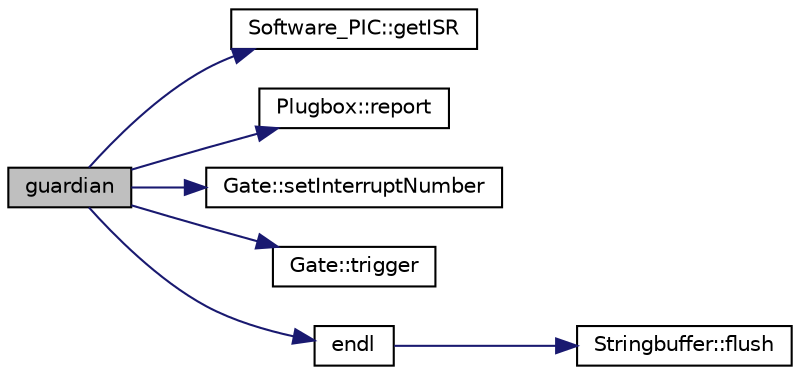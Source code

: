 digraph G
{
  bgcolor="transparent";
  edge [fontname="Helvetica",fontsize="10",labelfontname="Helvetica",labelfontsize="10"];
  node [fontname="Helvetica",fontsize="10",shape=record];
  rankdir="LR";
  Node1 [label="guardian",height=0.2,width=0.4,color="black", fillcolor="grey75", style="filled" fontcolor="black"];
  Node1 -> Node2 [color="midnightblue",fontsize="10",style="solid",fontname="Helvetica"];
  Node2 [label="Software_PIC::getISR",height=0.2,width=0.4,color="black",URL="$classSoftware__PIC.html#ab13dd24a30e333614d1e9b6ff8c95ff7",tooltip="returns the ISR of one of the two PICs"];
  Node1 -> Node3 [color="midnightblue",fontsize="10",style="solid",fontname="Helvetica"];
  Node3 [label="Plugbox::report",height=0.2,width=0.4,color="black",URL="$classPlugbox.html#a94a04c50b59ce8ce9ba0578b9d5831d9",tooltip="report the assigned Gate object for a specific interrupt"];
  Node1 -> Node4 [color="midnightblue",fontsize="10",style="solid",fontname="Helvetica"];
  Node4 [label="Gate::setInterruptNumber",height=0.2,width=0.4,color="black",URL="$classGate.html#a7f5a37b264ba3dce2ff3a5f45cb71729",tooltip="set interrupt number"];
  Node1 -> Node5 [color="midnightblue",fontsize="10",style="solid",fontname="Helvetica"];
  Node5 [label="Gate::trigger",height=0.2,width=0.4,color="black",URL="$classGate.html#a02e9dccfd4136f7152b531a024dcd37a",tooltip="interrupt handling method"];
  Node1 -> Node6 [color="midnightblue",fontsize="10",style="solid",fontname="Helvetica"];
  Node6 [label="endl",height=0.2,width=0.4,color="black",URL="$o__stream_8h.html#a28de23f7cab39bdb0f6a5dc3801b6c6d",tooltip="print buffer after adding a newline"];
  Node6 -> Node7 [color="midnightblue",fontsize="10",style="solid",fontname="Helvetica"];
  Node7 [label="Stringbuffer::flush",height=0.2,width=0.4,color="black",URL="$classStringbuffer.html#abfb79178e3d7520f99aec80f996abaac",tooltip="flush the content of the buffer to the screen"];
}
